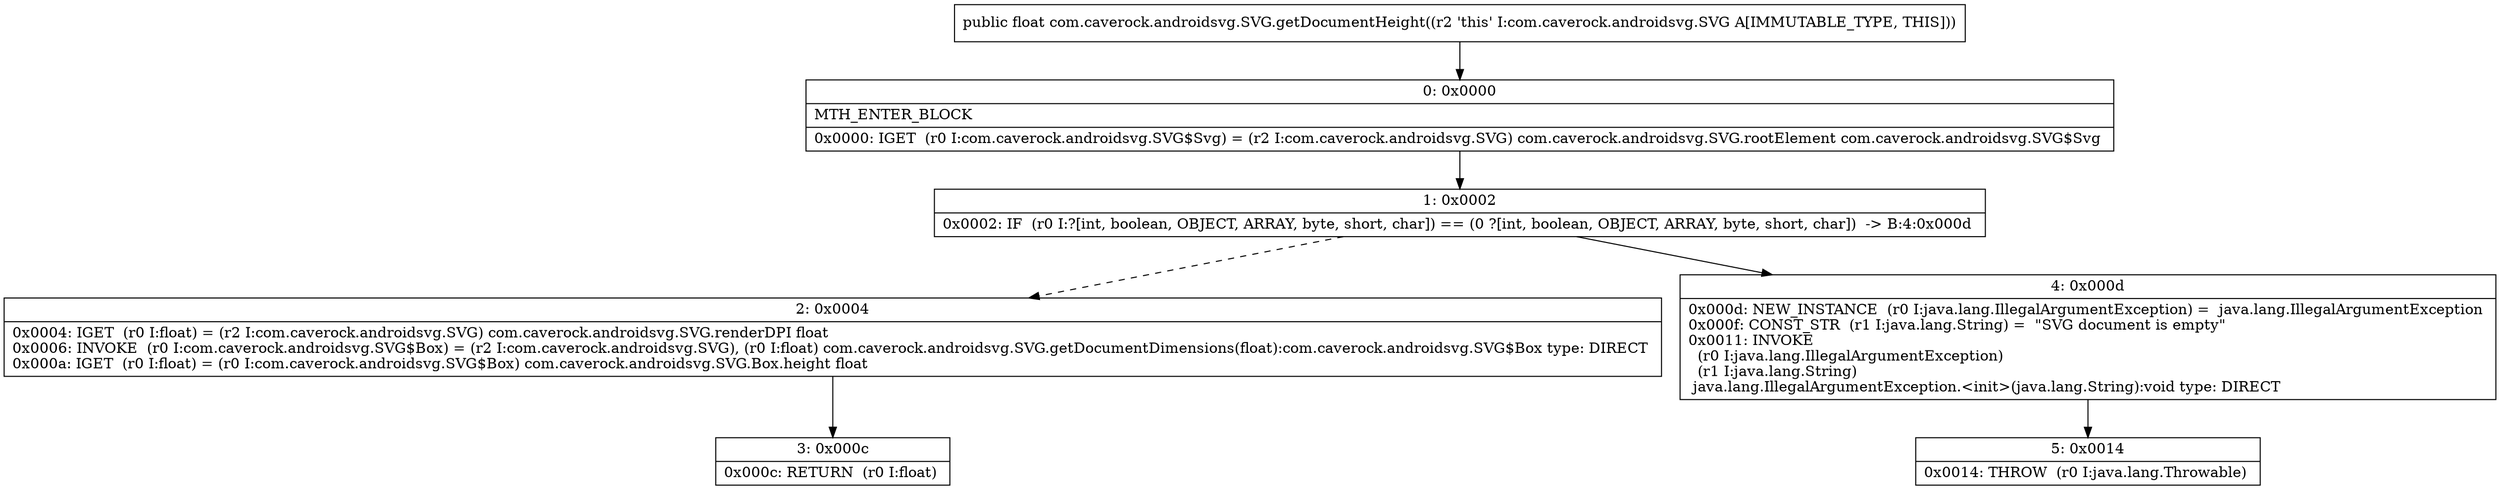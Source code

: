 digraph "CFG forcom.caverock.androidsvg.SVG.getDocumentHeight()F" {
Node_0 [shape=record,label="{0\:\ 0x0000|MTH_ENTER_BLOCK\l|0x0000: IGET  (r0 I:com.caverock.androidsvg.SVG$Svg) = (r2 I:com.caverock.androidsvg.SVG) com.caverock.androidsvg.SVG.rootElement com.caverock.androidsvg.SVG$Svg \l}"];
Node_1 [shape=record,label="{1\:\ 0x0002|0x0002: IF  (r0 I:?[int, boolean, OBJECT, ARRAY, byte, short, char]) == (0 ?[int, boolean, OBJECT, ARRAY, byte, short, char])  \-\> B:4:0x000d \l}"];
Node_2 [shape=record,label="{2\:\ 0x0004|0x0004: IGET  (r0 I:float) = (r2 I:com.caverock.androidsvg.SVG) com.caverock.androidsvg.SVG.renderDPI float \l0x0006: INVOKE  (r0 I:com.caverock.androidsvg.SVG$Box) = (r2 I:com.caverock.androidsvg.SVG), (r0 I:float) com.caverock.androidsvg.SVG.getDocumentDimensions(float):com.caverock.androidsvg.SVG$Box type: DIRECT \l0x000a: IGET  (r0 I:float) = (r0 I:com.caverock.androidsvg.SVG$Box) com.caverock.androidsvg.SVG.Box.height float \l}"];
Node_3 [shape=record,label="{3\:\ 0x000c|0x000c: RETURN  (r0 I:float) \l}"];
Node_4 [shape=record,label="{4\:\ 0x000d|0x000d: NEW_INSTANCE  (r0 I:java.lang.IllegalArgumentException) =  java.lang.IllegalArgumentException \l0x000f: CONST_STR  (r1 I:java.lang.String) =  \"SVG document is empty\" \l0x0011: INVOKE  \l  (r0 I:java.lang.IllegalArgumentException)\l  (r1 I:java.lang.String)\l java.lang.IllegalArgumentException.\<init\>(java.lang.String):void type: DIRECT \l}"];
Node_5 [shape=record,label="{5\:\ 0x0014|0x0014: THROW  (r0 I:java.lang.Throwable) \l}"];
MethodNode[shape=record,label="{public float com.caverock.androidsvg.SVG.getDocumentHeight((r2 'this' I:com.caverock.androidsvg.SVG A[IMMUTABLE_TYPE, THIS])) }"];
MethodNode -> Node_0;
Node_0 -> Node_1;
Node_1 -> Node_2[style=dashed];
Node_1 -> Node_4;
Node_2 -> Node_3;
Node_4 -> Node_5;
}

